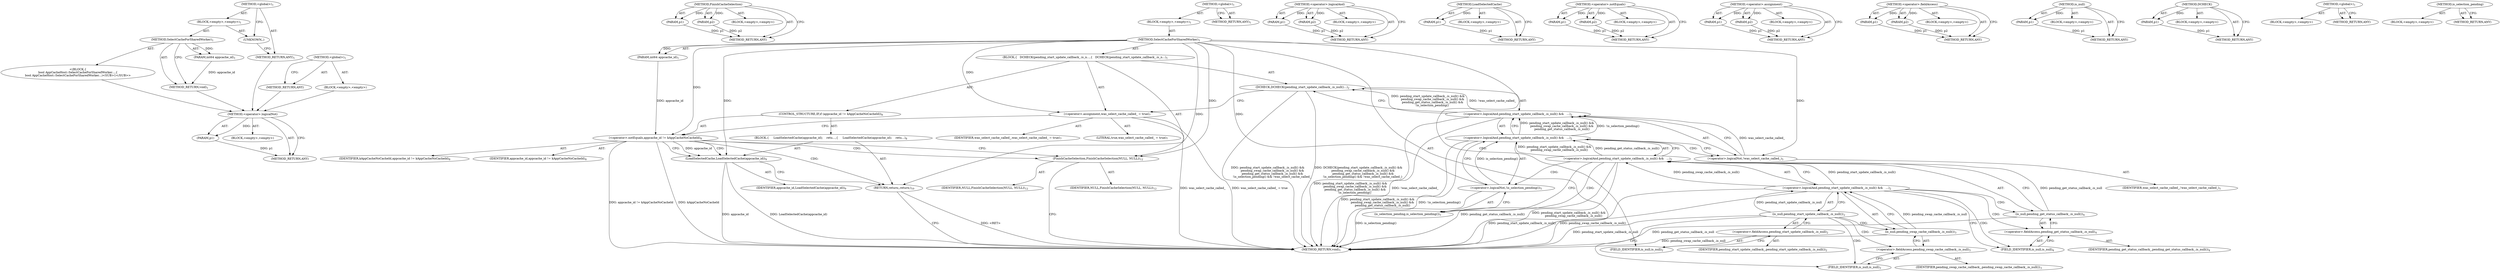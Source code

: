 digraph "&lt;global&gt;" {
vulnerable_83 [label=<(METHOD,&lt;operator&gt;.logicalNot)>];
vulnerable_84 [label=<(PARAM,p1)>];
vulnerable_85 [label=<(BLOCK,&lt;empty&gt;,&lt;empty&gt;)>];
vulnerable_86 [label=<(METHOD_RETURN,ANY)>];
vulnerable_104 [label=<(METHOD,FinishCacheSelection)>];
vulnerable_105 [label=<(PARAM,p1)>];
vulnerable_106 [label=<(PARAM,p2)>];
vulnerable_107 [label=<(BLOCK,&lt;empty&gt;,&lt;empty&gt;)>];
vulnerable_108 [label=<(METHOD_RETURN,ANY)>];
vulnerable_6 [label=<(METHOD,&lt;global&gt;)<SUB>1</SUB>>];
vulnerable_7 [label=<(BLOCK,&lt;empty&gt;,&lt;empty&gt;)<SUB>1</SUB>>];
vulnerable_8 [label=<(METHOD,SelectCacheForSharedWorker)<SUB>1</SUB>>];
vulnerable_9 [label=<(PARAM,int64 appcache_id)<SUB>1</SUB>>];
vulnerable_10 [label=<(BLOCK,{
   DCHECK(pending_start_update_callback_.is_n...,{
   DCHECK(pending_start_update_callback_.is_n...)<SUB>1</SUB>>];
vulnerable_11 [label=<(DCHECK,DCHECK(pending_start_update_callback_.is_null()...)<SUB>2</SUB>>];
vulnerable_12 [label=<(&lt;operator&gt;.logicalAnd,pending_start_update_callback_.is_null() &amp;&amp;
   ...)<SUB>2</SUB>>];
vulnerable_13 [label=<(&lt;operator&gt;.logicalAnd,pending_start_update_callback_.is_null() &amp;&amp;
   ...)<SUB>2</SUB>>];
vulnerable_14 [label=<(&lt;operator&gt;.logicalAnd,pending_start_update_callback_.is_null() &amp;&amp;
   ...)<SUB>2</SUB>>];
vulnerable_15 [label=<(&lt;operator&gt;.logicalAnd,pending_start_update_callback_.is_null() &amp;&amp;
   ...)<SUB>2</SUB>>];
vulnerable_16 [label=<(is_null,pending_start_update_callback_.is_null())<SUB>2</SUB>>];
vulnerable_17 [label=<(&lt;operator&gt;.fieldAccess,pending_start_update_callback_.is_null)<SUB>2</SUB>>];
vulnerable_18 [label=<(IDENTIFIER,pending_start_update_callback_,pending_start_update_callback_.is_null())<SUB>2</SUB>>];
vulnerable_19 [label=<(FIELD_IDENTIFIER,is_null,is_null)<SUB>2</SUB>>];
vulnerable_20 [label=<(is_null,pending_swap_cache_callback_.is_null())<SUB>3</SUB>>];
vulnerable_21 [label=<(&lt;operator&gt;.fieldAccess,pending_swap_cache_callback_.is_null)<SUB>3</SUB>>];
vulnerable_22 [label=<(IDENTIFIER,pending_swap_cache_callback_,pending_swap_cache_callback_.is_null())<SUB>3</SUB>>];
vulnerable_23 [label=<(FIELD_IDENTIFIER,is_null,is_null)<SUB>3</SUB>>];
vulnerable_24 [label=<(is_null,pending_get_status_callback_.is_null())<SUB>4</SUB>>];
vulnerable_25 [label=<(&lt;operator&gt;.fieldAccess,pending_get_status_callback_.is_null)<SUB>4</SUB>>];
vulnerable_26 [label=<(IDENTIFIER,pending_get_status_callback_,pending_get_status_callback_.is_null())<SUB>4</SUB>>];
vulnerable_27 [label=<(FIELD_IDENTIFIER,is_null,is_null)<SUB>4</SUB>>];
vulnerable_28 [label=<(&lt;operator&gt;.logicalNot,!is_selection_pending())<SUB>5</SUB>>];
vulnerable_29 [label=<(is_selection_pending,is_selection_pending())<SUB>5</SUB>>];
vulnerable_30 [label=<(&lt;operator&gt;.logicalNot,!was_select_cache_called_)<SUB>5</SUB>>];
vulnerable_31 [label=<(IDENTIFIER,was_select_cache_called_,!was_select_cache_called_)<SUB>5</SUB>>];
vulnerable_32 [label=<(&lt;operator&gt;.assignment,was_select_cache_called_ = true)<SUB>7</SUB>>];
vulnerable_33 [label=<(IDENTIFIER,was_select_cache_called_,was_select_cache_called_ = true)<SUB>7</SUB>>];
vulnerable_34 [label=<(LITERAL,true,was_select_cache_called_ = true)<SUB>7</SUB>>];
vulnerable_35 [label=<(CONTROL_STRUCTURE,IF,if (appcache_id != kAppCacheNoCacheId))<SUB>8</SUB>>];
vulnerable_36 [label=<(&lt;operator&gt;.notEquals,appcache_id != kAppCacheNoCacheId)<SUB>8</SUB>>];
vulnerable_37 [label=<(IDENTIFIER,appcache_id,appcache_id != kAppCacheNoCacheId)<SUB>8</SUB>>];
vulnerable_38 [label=<(IDENTIFIER,kAppCacheNoCacheId,appcache_id != kAppCacheNoCacheId)<SUB>8</SUB>>];
vulnerable_39 [label=<(BLOCK,{
     LoadSelectedCache(appcache_id);
    retu...,{
     LoadSelectedCache(appcache_id);
    retu...)<SUB>8</SUB>>];
vulnerable_40 [label=<(LoadSelectedCache,LoadSelectedCache(appcache_id))<SUB>9</SUB>>];
vulnerable_41 [label=<(IDENTIFIER,appcache_id,LoadSelectedCache(appcache_id))<SUB>9</SUB>>];
vulnerable_42 [label=<(RETURN,return;,return;)<SUB>10</SUB>>];
vulnerable_43 [label=<(FinishCacheSelection,FinishCacheSelection(NULL, NULL))<SUB>12</SUB>>];
vulnerable_44 [label=<(IDENTIFIER,NULL,FinishCacheSelection(NULL, NULL))<SUB>12</SUB>>];
vulnerable_45 [label=<(IDENTIFIER,NULL,FinishCacheSelection(NULL, NULL))<SUB>12</SUB>>];
vulnerable_46 [label=<(METHOD_RETURN,void)<SUB>1</SUB>>];
vulnerable_48 [label=<(METHOD_RETURN,ANY)<SUB>1</SUB>>];
vulnerable_69 [label=<(METHOD,&lt;operator&gt;.logicalAnd)>];
vulnerable_70 [label=<(PARAM,p1)>];
vulnerable_71 [label=<(PARAM,p2)>];
vulnerable_72 [label=<(BLOCK,&lt;empty&gt;,&lt;empty&gt;)>];
vulnerable_73 [label=<(METHOD_RETURN,ANY)>];
vulnerable_100 [label=<(METHOD,LoadSelectedCache)>];
vulnerable_101 [label=<(PARAM,p1)>];
vulnerable_102 [label=<(BLOCK,&lt;empty&gt;,&lt;empty&gt;)>];
vulnerable_103 [label=<(METHOD_RETURN,ANY)>];
vulnerable_95 [label=<(METHOD,&lt;operator&gt;.notEquals)>];
vulnerable_96 [label=<(PARAM,p1)>];
vulnerable_97 [label=<(PARAM,p2)>];
vulnerable_98 [label=<(BLOCK,&lt;empty&gt;,&lt;empty&gt;)>];
vulnerable_99 [label=<(METHOD_RETURN,ANY)>];
vulnerable_90 [label=<(METHOD,&lt;operator&gt;.assignment)>];
vulnerable_91 [label=<(PARAM,p1)>];
vulnerable_92 [label=<(PARAM,p2)>];
vulnerable_93 [label=<(BLOCK,&lt;empty&gt;,&lt;empty&gt;)>];
vulnerable_94 [label=<(METHOD_RETURN,ANY)>];
vulnerable_78 [label=<(METHOD,&lt;operator&gt;.fieldAccess)>];
vulnerable_79 [label=<(PARAM,p1)>];
vulnerable_80 [label=<(PARAM,p2)>];
vulnerable_81 [label=<(BLOCK,&lt;empty&gt;,&lt;empty&gt;)>];
vulnerable_82 [label=<(METHOD_RETURN,ANY)>];
vulnerable_74 [label=<(METHOD,is_null)>];
vulnerable_75 [label=<(PARAM,p1)>];
vulnerable_76 [label=<(BLOCK,&lt;empty&gt;,&lt;empty&gt;)>];
vulnerable_77 [label=<(METHOD_RETURN,ANY)>];
vulnerable_65 [label=<(METHOD,DCHECK)>];
vulnerable_66 [label=<(PARAM,p1)>];
vulnerable_67 [label=<(BLOCK,&lt;empty&gt;,&lt;empty&gt;)>];
vulnerable_68 [label=<(METHOD_RETURN,ANY)>];
vulnerable_59 [label=<(METHOD,&lt;global&gt;)<SUB>1</SUB>>];
vulnerable_60 [label=<(BLOCK,&lt;empty&gt;,&lt;empty&gt;)>];
vulnerable_61 [label=<(METHOD_RETURN,ANY)>];
vulnerable_87 [label=<(METHOD,is_selection_pending)>];
vulnerable_88 [label=<(BLOCK,&lt;empty&gt;,&lt;empty&gt;)>];
vulnerable_89 [label=<(METHOD_RETURN,ANY)>];
fixed_6 [label=<(METHOD,&lt;global&gt;)<SUB>1</SUB>>];
fixed_7 [label=<(BLOCK,&lt;empty&gt;,&lt;empty&gt;)<SUB>1</SUB>>];
fixed_8 [label=<(METHOD,SelectCacheForSharedWorker)<SUB>1</SUB>>];
fixed_9 [label=<(PARAM,int64 appcache_id)<SUB>1</SUB>>];
fixed_10 [label="<(BLOCK,{
bool AppCacheHost::SelectCacheForSharedWorker...,{
bool AppCacheHost::SelectCacheForSharedWorker...)<SUB>1</SUB>>"];
fixed_11 [label=<(METHOD_RETURN,void)<SUB>1</SUB>>];
fixed_13 [label=<(UNKNOWN,,)>];
fixed_14 [label=<(METHOD_RETURN,ANY)<SUB>1</SUB>>];
fixed_23 [label=<(METHOD,&lt;global&gt;)<SUB>1</SUB>>];
fixed_24 [label=<(BLOCK,&lt;empty&gt;,&lt;empty&gt;)>];
fixed_25 [label=<(METHOD_RETURN,ANY)>];
vulnerable_83 -> vulnerable_84  [key=0, label="AST: "];
vulnerable_83 -> vulnerable_84  [key=1, label="DDG: "];
vulnerable_83 -> vulnerable_85  [key=0, label="AST: "];
vulnerable_83 -> vulnerable_86  [key=0, label="AST: "];
vulnerable_83 -> vulnerable_86  [key=1, label="CFG: "];
vulnerable_84 -> vulnerable_86  [key=0, label="DDG: p1"];
vulnerable_104 -> vulnerable_105  [key=0, label="AST: "];
vulnerable_104 -> vulnerable_105  [key=1, label="DDG: "];
vulnerable_104 -> vulnerable_107  [key=0, label="AST: "];
vulnerable_104 -> vulnerable_106  [key=0, label="AST: "];
vulnerable_104 -> vulnerable_106  [key=1, label="DDG: "];
vulnerable_104 -> vulnerable_108  [key=0, label="AST: "];
vulnerable_104 -> vulnerable_108  [key=1, label="CFG: "];
vulnerable_105 -> vulnerable_108  [key=0, label="DDG: p1"];
vulnerable_106 -> vulnerable_108  [key=0, label="DDG: p2"];
vulnerable_6 -> vulnerable_7  [key=0, label="AST: "];
vulnerable_6 -> vulnerable_48  [key=0, label="AST: "];
vulnerable_6 -> vulnerable_48  [key=1, label="CFG: "];
vulnerable_7 -> vulnerable_8  [key=0, label="AST: "];
vulnerable_8 -> vulnerable_9  [key=0, label="AST: "];
vulnerable_8 -> vulnerable_9  [key=1, label="DDG: "];
vulnerable_8 -> vulnerable_10  [key=0, label="AST: "];
vulnerable_8 -> vulnerable_46  [key=0, label="AST: "];
vulnerable_8 -> vulnerable_19  [key=0, label="CFG: "];
vulnerable_8 -> vulnerable_32  [key=0, label="DDG: "];
vulnerable_8 -> vulnerable_43  [key=0, label="DDG: "];
vulnerable_8 -> vulnerable_36  [key=0, label="DDG: "];
vulnerable_8 -> vulnerable_42  [key=0, label="DDG: "];
vulnerable_8 -> vulnerable_30  [key=0, label="DDG: "];
vulnerable_8 -> vulnerable_40  [key=0, label="DDG: "];
vulnerable_8 -> vulnerable_28  [key=0, label="DDG: "];
vulnerable_9 -> vulnerable_36  [key=0, label="DDG: appcache_id"];
vulnerable_10 -> vulnerable_11  [key=0, label="AST: "];
vulnerable_10 -> vulnerable_32  [key=0, label="AST: "];
vulnerable_10 -> vulnerable_35  [key=0, label="AST: "];
vulnerable_10 -> vulnerable_43  [key=0, label="AST: "];
vulnerable_11 -> vulnerable_12  [key=0, label="AST: "];
vulnerable_11 -> vulnerable_32  [key=0, label="CFG: "];
vulnerable_11 -> vulnerable_46  [key=0, label="DDG: pending_start_update_callback_.is_null() &amp;&amp;
          pending_swap_cache_callback_.is_null() &amp;&amp;
          pending_get_status_callback_.is_null() &amp;&amp;
         !is_selection_pending() &amp;&amp; !was_select_cache_called_"];
vulnerable_11 -> vulnerable_46  [key=1, label="DDG: DCHECK(pending_start_update_callback_.is_null() &amp;&amp;
          pending_swap_cache_callback_.is_null() &amp;&amp;
          pending_get_status_callback_.is_null() &amp;&amp;
         !is_selection_pending() &amp;&amp; !was_select_cache_called_)"];
vulnerable_12 -> vulnerable_13  [key=0, label="AST: "];
vulnerable_12 -> vulnerable_30  [key=0, label="AST: "];
vulnerable_12 -> vulnerable_11  [key=0, label="CFG: "];
vulnerable_12 -> vulnerable_11  [key=1, label="DDG: pending_start_update_callback_.is_null() &amp;&amp;
          pending_swap_cache_callback_.is_null() &amp;&amp;
          pending_get_status_callback_.is_null() &amp;&amp;
         !is_selection_pending()"];
vulnerable_12 -> vulnerable_11  [key=2, label="DDG: !was_select_cache_called_"];
vulnerable_12 -> vulnerable_46  [key=0, label="DDG: pending_start_update_callback_.is_null() &amp;&amp;
          pending_swap_cache_callback_.is_null() &amp;&amp;
          pending_get_status_callback_.is_null() &amp;&amp;
         !is_selection_pending()"];
vulnerable_12 -> vulnerable_46  [key=1, label="DDG: !was_select_cache_called_"];
vulnerable_13 -> vulnerable_14  [key=0, label="AST: "];
vulnerable_13 -> vulnerable_28  [key=0, label="AST: "];
vulnerable_13 -> vulnerable_12  [key=0, label="CFG: "];
vulnerable_13 -> vulnerable_12  [key=1, label="DDG: pending_start_update_callback_.is_null() &amp;&amp;
          pending_swap_cache_callback_.is_null() &amp;&amp;
          pending_get_status_callback_.is_null()"];
vulnerable_13 -> vulnerable_12  [key=2, label="DDG: !is_selection_pending()"];
vulnerable_13 -> vulnerable_30  [key=0, label="CFG: "];
vulnerable_13 -> vulnerable_30  [key=1, label="CDG: "];
vulnerable_13 -> vulnerable_46  [key=0, label="DDG: pending_start_update_callback_.is_null() &amp;&amp;
          pending_swap_cache_callback_.is_null() &amp;&amp;
          pending_get_status_callback_.is_null()"];
vulnerable_13 -> vulnerable_46  [key=1, label="DDG: !is_selection_pending()"];
vulnerable_14 -> vulnerable_15  [key=0, label="AST: "];
vulnerable_14 -> vulnerable_24  [key=0, label="AST: "];
vulnerable_14 -> vulnerable_29  [key=0, label="CFG: "];
vulnerable_14 -> vulnerable_29  [key=1, label="CDG: "];
vulnerable_14 -> vulnerable_13  [key=0, label="CFG: "];
vulnerable_14 -> vulnerable_13  [key=1, label="DDG: pending_start_update_callback_.is_null() &amp;&amp;
          pending_swap_cache_callback_.is_null()"];
vulnerable_14 -> vulnerable_13  [key=2, label="DDG: pending_get_status_callback_.is_null()"];
vulnerable_14 -> vulnerable_46  [key=0, label="DDG: pending_start_update_callback_.is_null() &amp;&amp;
          pending_swap_cache_callback_.is_null()"];
vulnerable_14 -> vulnerable_46  [key=1, label="DDG: pending_get_status_callback_.is_null()"];
vulnerable_14 -> vulnerable_28  [key=0, label="CDG: "];
vulnerable_15 -> vulnerable_16  [key=0, label="AST: "];
vulnerable_15 -> vulnerable_20  [key=0, label="AST: "];
vulnerable_15 -> vulnerable_14  [key=0, label="CFG: "];
vulnerable_15 -> vulnerable_14  [key=1, label="DDG: pending_start_update_callback_.is_null()"];
vulnerable_15 -> vulnerable_14  [key=2, label="DDG: pending_swap_cache_callback_.is_null()"];
vulnerable_15 -> vulnerable_27  [key=0, label="CFG: "];
vulnerable_15 -> vulnerable_27  [key=1, label="CDG: "];
vulnerable_15 -> vulnerable_46  [key=0, label="DDG: pending_start_update_callback_.is_null()"];
vulnerable_15 -> vulnerable_46  [key=1, label="DDG: pending_swap_cache_callback_.is_null()"];
vulnerable_15 -> vulnerable_24  [key=0, label="CDG: "];
vulnerable_15 -> vulnerable_25  [key=0, label="CDG: "];
vulnerable_16 -> vulnerable_17  [key=0, label="AST: "];
vulnerable_16 -> vulnerable_15  [key=0, label="CFG: "];
vulnerable_16 -> vulnerable_15  [key=1, label="DDG: pending_start_update_callback_.is_null"];
vulnerable_16 -> vulnerable_23  [key=0, label="CFG: "];
vulnerable_16 -> vulnerable_23  [key=1, label="CDG: "];
vulnerable_16 -> vulnerable_46  [key=0, label="DDG: pending_start_update_callback_.is_null"];
vulnerable_16 -> vulnerable_21  [key=0, label="CDG: "];
vulnerable_16 -> vulnerable_20  [key=0, label="CDG: "];
vulnerable_17 -> vulnerable_18  [key=0, label="AST: "];
vulnerable_17 -> vulnerable_19  [key=0, label="AST: "];
vulnerable_17 -> vulnerable_16  [key=0, label="CFG: "];
vulnerable_19 -> vulnerable_17  [key=0, label="CFG: "];
vulnerable_20 -> vulnerable_21  [key=0, label="AST: "];
vulnerable_20 -> vulnerable_15  [key=0, label="CFG: "];
vulnerable_20 -> vulnerable_15  [key=1, label="DDG: pending_swap_cache_callback_.is_null"];
vulnerable_20 -> vulnerable_46  [key=0, label="DDG: pending_swap_cache_callback_.is_null"];
vulnerable_21 -> vulnerable_22  [key=0, label="AST: "];
vulnerable_21 -> vulnerable_23  [key=0, label="AST: "];
vulnerable_21 -> vulnerable_20  [key=0, label="CFG: "];
vulnerable_23 -> vulnerable_21  [key=0, label="CFG: "];
vulnerable_24 -> vulnerable_25  [key=0, label="AST: "];
vulnerable_24 -> vulnerable_14  [key=0, label="CFG: "];
vulnerable_24 -> vulnerable_14  [key=1, label="DDG: pending_get_status_callback_.is_null"];
vulnerable_24 -> vulnerable_46  [key=0, label="DDG: pending_get_status_callback_.is_null"];
vulnerable_25 -> vulnerable_26  [key=0, label="AST: "];
vulnerable_25 -> vulnerable_27  [key=0, label="AST: "];
vulnerable_25 -> vulnerable_24  [key=0, label="CFG: "];
vulnerable_27 -> vulnerable_25  [key=0, label="CFG: "];
vulnerable_28 -> vulnerable_29  [key=0, label="AST: "];
vulnerable_28 -> vulnerable_13  [key=0, label="CFG: "];
vulnerable_28 -> vulnerable_13  [key=1, label="DDG: is_selection_pending()"];
vulnerable_28 -> vulnerable_46  [key=0, label="DDG: is_selection_pending()"];
vulnerable_29 -> vulnerable_28  [key=0, label="CFG: "];
vulnerable_30 -> vulnerable_31  [key=0, label="AST: "];
vulnerable_30 -> vulnerable_12  [key=0, label="CFG: "];
vulnerable_30 -> vulnerable_12  [key=1, label="DDG: was_select_cache_called_"];
vulnerable_32 -> vulnerable_33  [key=0, label="AST: "];
vulnerable_32 -> vulnerable_34  [key=0, label="AST: "];
vulnerable_32 -> vulnerable_36  [key=0, label="CFG: "];
vulnerable_32 -> vulnerable_46  [key=0, label="DDG: was_select_cache_called_"];
vulnerable_32 -> vulnerable_46  [key=1, label="DDG: was_select_cache_called_ = true"];
vulnerable_35 -> vulnerable_36  [key=0, label="AST: "];
vulnerable_35 -> vulnerable_39  [key=0, label="AST: "];
vulnerable_36 -> vulnerable_37  [key=0, label="AST: "];
vulnerable_36 -> vulnerable_38  [key=0, label="AST: "];
vulnerable_36 -> vulnerable_40  [key=0, label="CFG: "];
vulnerable_36 -> vulnerable_40  [key=1, label="DDG: appcache_id"];
vulnerable_36 -> vulnerable_40  [key=2, label="CDG: "];
vulnerable_36 -> vulnerable_43  [key=0, label="CFG: "];
vulnerable_36 -> vulnerable_43  [key=1, label="CDG: "];
vulnerable_36 -> vulnerable_46  [key=0, label="DDG: appcache_id != kAppCacheNoCacheId"];
vulnerable_36 -> vulnerable_46  [key=1, label="DDG: kAppCacheNoCacheId"];
vulnerable_36 -> vulnerable_42  [key=0, label="CDG: "];
vulnerable_39 -> vulnerable_40  [key=0, label="AST: "];
vulnerable_39 -> vulnerable_42  [key=0, label="AST: "];
vulnerable_40 -> vulnerable_41  [key=0, label="AST: "];
vulnerable_40 -> vulnerable_42  [key=0, label="CFG: "];
vulnerable_40 -> vulnerable_46  [key=0, label="DDG: appcache_id"];
vulnerable_40 -> vulnerable_46  [key=1, label="DDG: LoadSelectedCache(appcache_id)"];
vulnerable_42 -> vulnerable_46  [key=0, label="CFG: "];
vulnerable_42 -> vulnerable_46  [key=1, label="DDG: &lt;RET&gt;"];
vulnerable_43 -> vulnerable_44  [key=0, label="AST: "];
vulnerable_43 -> vulnerable_45  [key=0, label="AST: "];
vulnerable_43 -> vulnerable_46  [key=0, label="CFG: "];
vulnerable_69 -> vulnerable_70  [key=0, label="AST: "];
vulnerable_69 -> vulnerable_70  [key=1, label="DDG: "];
vulnerable_69 -> vulnerable_72  [key=0, label="AST: "];
vulnerable_69 -> vulnerable_71  [key=0, label="AST: "];
vulnerable_69 -> vulnerable_71  [key=1, label="DDG: "];
vulnerable_69 -> vulnerable_73  [key=0, label="AST: "];
vulnerable_69 -> vulnerable_73  [key=1, label="CFG: "];
vulnerable_70 -> vulnerable_73  [key=0, label="DDG: p1"];
vulnerable_71 -> vulnerable_73  [key=0, label="DDG: p2"];
vulnerable_100 -> vulnerable_101  [key=0, label="AST: "];
vulnerable_100 -> vulnerable_101  [key=1, label="DDG: "];
vulnerable_100 -> vulnerable_102  [key=0, label="AST: "];
vulnerable_100 -> vulnerable_103  [key=0, label="AST: "];
vulnerable_100 -> vulnerable_103  [key=1, label="CFG: "];
vulnerable_101 -> vulnerable_103  [key=0, label="DDG: p1"];
vulnerable_95 -> vulnerable_96  [key=0, label="AST: "];
vulnerable_95 -> vulnerable_96  [key=1, label="DDG: "];
vulnerable_95 -> vulnerable_98  [key=0, label="AST: "];
vulnerable_95 -> vulnerable_97  [key=0, label="AST: "];
vulnerable_95 -> vulnerable_97  [key=1, label="DDG: "];
vulnerable_95 -> vulnerable_99  [key=0, label="AST: "];
vulnerable_95 -> vulnerable_99  [key=1, label="CFG: "];
vulnerable_96 -> vulnerable_99  [key=0, label="DDG: p1"];
vulnerable_97 -> vulnerable_99  [key=0, label="DDG: p2"];
vulnerable_90 -> vulnerable_91  [key=0, label="AST: "];
vulnerable_90 -> vulnerable_91  [key=1, label="DDG: "];
vulnerable_90 -> vulnerable_93  [key=0, label="AST: "];
vulnerable_90 -> vulnerable_92  [key=0, label="AST: "];
vulnerable_90 -> vulnerable_92  [key=1, label="DDG: "];
vulnerable_90 -> vulnerable_94  [key=0, label="AST: "];
vulnerable_90 -> vulnerable_94  [key=1, label="CFG: "];
vulnerable_91 -> vulnerable_94  [key=0, label="DDG: p1"];
vulnerable_92 -> vulnerable_94  [key=0, label="DDG: p2"];
vulnerable_78 -> vulnerable_79  [key=0, label="AST: "];
vulnerable_78 -> vulnerable_79  [key=1, label="DDG: "];
vulnerable_78 -> vulnerable_81  [key=0, label="AST: "];
vulnerable_78 -> vulnerable_80  [key=0, label="AST: "];
vulnerable_78 -> vulnerable_80  [key=1, label="DDG: "];
vulnerable_78 -> vulnerable_82  [key=0, label="AST: "];
vulnerable_78 -> vulnerable_82  [key=1, label="CFG: "];
vulnerable_79 -> vulnerable_82  [key=0, label="DDG: p1"];
vulnerable_80 -> vulnerable_82  [key=0, label="DDG: p2"];
vulnerable_74 -> vulnerable_75  [key=0, label="AST: "];
vulnerable_74 -> vulnerable_75  [key=1, label="DDG: "];
vulnerable_74 -> vulnerable_76  [key=0, label="AST: "];
vulnerable_74 -> vulnerable_77  [key=0, label="AST: "];
vulnerable_74 -> vulnerable_77  [key=1, label="CFG: "];
vulnerable_75 -> vulnerable_77  [key=0, label="DDG: p1"];
vulnerable_65 -> vulnerable_66  [key=0, label="AST: "];
vulnerable_65 -> vulnerable_66  [key=1, label="DDG: "];
vulnerable_65 -> vulnerable_67  [key=0, label="AST: "];
vulnerable_65 -> vulnerable_68  [key=0, label="AST: "];
vulnerable_65 -> vulnerable_68  [key=1, label="CFG: "];
vulnerable_66 -> vulnerable_68  [key=0, label="DDG: p1"];
vulnerable_59 -> vulnerable_60  [key=0, label="AST: "];
vulnerable_59 -> vulnerable_61  [key=0, label="AST: "];
vulnerable_59 -> vulnerable_61  [key=1, label="CFG: "];
vulnerable_87 -> vulnerable_88  [key=0, label="AST: "];
vulnerable_87 -> vulnerable_89  [key=0, label="AST: "];
vulnerable_87 -> vulnerable_89  [key=1, label="CFG: "];
fixed_6 -> fixed_7  [key=0, label="AST: "];
fixed_6 -> fixed_14  [key=0, label="AST: "];
fixed_6 -> fixed_13  [key=0, label="CFG: "];
fixed_7 -> fixed_8  [key=0, label="AST: "];
fixed_7 -> fixed_13  [key=0, label="AST: "];
fixed_8 -> fixed_9  [key=0, label="AST: "];
fixed_8 -> fixed_9  [key=1, label="DDG: "];
fixed_8 -> fixed_10  [key=0, label="AST: "];
fixed_8 -> fixed_11  [key=0, label="AST: "];
fixed_8 -> fixed_11  [key=1, label="CFG: "];
fixed_9 -> fixed_11  [key=0, label="DDG: appcache_id"];
fixed_10 -> vulnerable_83  [key=0];
fixed_11 -> vulnerable_83  [key=0];
fixed_13 -> fixed_14  [key=0, label="CFG: "];
fixed_14 -> vulnerable_83  [key=0];
fixed_23 -> fixed_24  [key=0, label="AST: "];
fixed_23 -> fixed_25  [key=0, label="AST: "];
fixed_23 -> fixed_25  [key=1, label="CFG: "];
fixed_24 -> vulnerable_83  [key=0];
fixed_25 -> vulnerable_83  [key=0];
}
